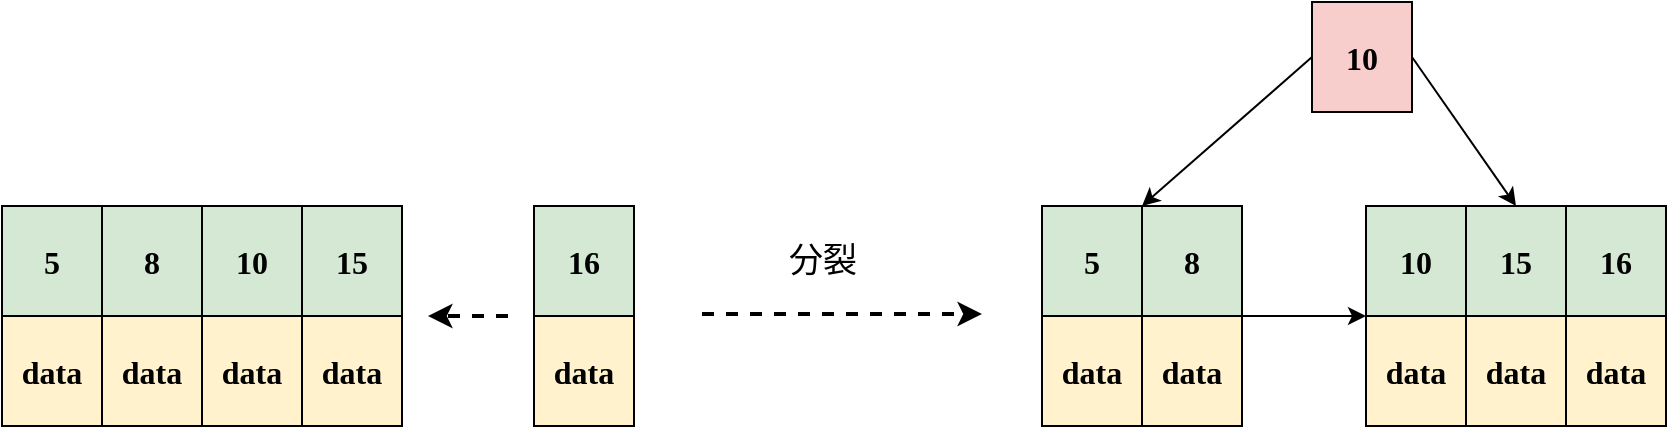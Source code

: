<mxfile version="21.2.8" type="device">
  <diagram name="Page-1" id="b2sOM6D8RpCSUO_bw3_q">
    <mxGraphModel dx="1100" dy="803" grid="1" gridSize="10" guides="1" tooltips="1" connect="1" arrows="1" fold="1" page="1" pageScale="1" pageWidth="827" pageHeight="1169" math="0" shadow="0">
      <root>
        <mxCell id="0" />
        <mxCell id="1" parent="0" />
        <mxCell id="-aIFB2C61S3mDJCukj0o-1" value="&lt;b&gt;&lt;font face=&quot;Verdana&quot; style=&quot;font-size: 16px;&quot;&gt;5&lt;/font&gt;&lt;/b&gt;" style="rounded=0;whiteSpace=wrap;html=1;fillColor=#d5e8d4;strokeColor=#000000;" parent="1" vertex="1">
          <mxGeometry x="80" y="520" width="50" height="55" as="geometry" />
        </mxCell>
        <mxCell id="-aIFB2C61S3mDJCukj0o-28" value="&lt;b&gt;&lt;font face=&quot;Verdana&quot; style=&quot;font-size: 16px;&quot;&gt;8&lt;/font&gt;&lt;/b&gt;" style="rounded=0;whiteSpace=wrap;html=1;fillColor=#d5e8d4;strokeColor=#000000;" parent="1" vertex="1">
          <mxGeometry x="130" y="520" width="50" height="55" as="geometry" />
        </mxCell>
        <mxCell id="-aIFB2C61S3mDJCukj0o-29" value="&lt;b&gt;&lt;font face=&quot;Verdana&quot; style=&quot;font-size: 16px;&quot;&gt;10&lt;/font&gt;&lt;/b&gt;" style="rounded=0;whiteSpace=wrap;html=1;fillColor=#d5e8d4;strokeColor=#000000;" parent="1" vertex="1">
          <mxGeometry x="180" y="520" width="50" height="55" as="geometry" />
        </mxCell>
        <mxCell id="-aIFB2C61S3mDJCukj0o-30" value="&lt;b&gt;&lt;font face=&quot;Verdana&quot; style=&quot;font-size: 16px;&quot;&gt;15&lt;/font&gt;&lt;/b&gt;" style="rounded=0;whiteSpace=wrap;html=1;fillColor=#d5e8d4;strokeColor=#000000;" parent="1" vertex="1">
          <mxGeometry x="230" y="520" width="50" height="55" as="geometry" />
        </mxCell>
        <mxCell id="-aIFB2C61S3mDJCukj0o-31" value="&lt;b&gt;&lt;font face=&quot;Verdana&quot; style=&quot;font-size: 16px;&quot;&gt;data&lt;/font&gt;&lt;/b&gt;" style="rounded=0;whiteSpace=wrap;html=1;fillColor=#fff2cc;strokeColor=#000000;" parent="1" vertex="1">
          <mxGeometry x="80" y="575" width="50" height="55" as="geometry" />
        </mxCell>
        <mxCell id="-aIFB2C61S3mDJCukj0o-32" value="&lt;b&gt;&lt;font face=&quot;Verdana&quot; style=&quot;font-size: 16px;&quot;&gt;data&lt;/font&gt;&lt;/b&gt;" style="rounded=0;whiteSpace=wrap;html=1;fillColor=#fff2cc;strokeColor=#000000;" parent="1" vertex="1">
          <mxGeometry x="130" y="575" width="50" height="55" as="geometry" />
        </mxCell>
        <mxCell id="-aIFB2C61S3mDJCukj0o-33" value="&lt;b&gt;&lt;font face=&quot;Verdana&quot; style=&quot;font-size: 16px;&quot;&gt;data&lt;/font&gt;&lt;/b&gt;" style="rounded=0;whiteSpace=wrap;html=1;fillColor=#fff2cc;strokeColor=#000000;" parent="1" vertex="1">
          <mxGeometry x="180" y="575" width="50" height="55" as="geometry" />
        </mxCell>
        <mxCell id="-aIFB2C61S3mDJCukj0o-34" value="&lt;b&gt;&lt;font face=&quot;Verdana&quot; style=&quot;font-size: 16px;&quot;&gt;data&lt;/font&gt;&lt;/b&gt;" style="rounded=0;whiteSpace=wrap;html=1;fillColor=#fff2cc;strokeColor=#000000;" parent="1" vertex="1">
          <mxGeometry x="230" y="575" width="50" height="55" as="geometry" />
        </mxCell>
        <mxCell id="-aIFB2C61S3mDJCukj0o-35" value="&lt;b&gt;&lt;font face=&quot;Verdana&quot; style=&quot;font-size: 16px;&quot;&gt;16&lt;/font&gt;&lt;/b&gt;" style="rounded=0;whiteSpace=wrap;html=1;fillColor=#d5e8d4;strokeColor=#000000;" parent="1" vertex="1">
          <mxGeometry x="346" y="520" width="50" height="55" as="geometry" />
        </mxCell>
        <mxCell id="-aIFB2C61S3mDJCukj0o-36" value="&lt;b&gt;&lt;font face=&quot;Verdana&quot; style=&quot;font-size: 16px;&quot;&gt;data&lt;/font&gt;&lt;/b&gt;" style="rounded=0;whiteSpace=wrap;html=1;fillColor=#fff2cc;strokeColor=#000000;" parent="1" vertex="1">
          <mxGeometry x="346" y="575" width="50" height="55" as="geometry" />
        </mxCell>
        <mxCell id="-aIFB2C61S3mDJCukj0o-37" value="" style="endArrow=classic;html=1;rounded=0;dashed=1;strokeWidth=2;" parent="1" edge="1">
          <mxGeometry width="50" height="50" relative="1" as="geometry">
            <mxPoint x="333" y="575" as="sourcePoint" />
            <mxPoint x="293" y="575" as="targetPoint" />
          </mxGeometry>
        </mxCell>
        <mxCell id="-aIFB2C61S3mDJCukj0o-38" value="&lt;b&gt;&lt;font face=&quot;Verdana&quot; style=&quot;font-size: 16px;&quot;&gt;5&lt;/font&gt;&lt;/b&gt;" style="rounded=0;whiteSpace=wrap;html=1;fillColor=#d5e8d4;strokeColor=#000000;" parent="1" vertex="1">
          <mxGeometry x="600" y="520" width="50" height="55" as="geometry" />
        </mxCell>
        <mxCell id="-aIFB2C61S3mDJCukj0o-39" value="&lt;b&gt;&lt;font face=&quot;Verdana&quot; style=&quot;font-size: 16px;&quot;&gt;8&lt;/font&gt;&lt;/b&gt;" style="rounded=0;whiteSpace=wrap;html=1;fillColor=#d5e8d4;strokeColor=#000000;" parent="1" vertex="1">
          <mxGeometry x="650" y="520" width="50" height="55" as="geometry" />
        </mxCell>
        <mxCell id="-aIFB2C61S3mDJCukj0o-40" value="&lt;b&gt;&lt;font face=&quot;Verdana&quot; style=&quot;font-size: 16px;&quot;&gt;data&lt;/font&gt;&lt;/b&gt;" style="rounded=0;whiteSpace=wrap;html=1;fillColor=#fff2cc;strokeColor=#000000;" parent="1" vertex="1">
          <mxGeometry x="600" y="575" width="50" height="55" as="geometry" />
        </mxCell>
        <mxCell id="-aIFB2C61S3mDJCukj0o-41" value="&lt;b&gt;&lt;font face=&quot;Verdana&quot; style=&quot;font-size: 16px;&quot;&gt;data&lt;/font&gt;&lt;/b&gt;" style="rounded=0;whiteSpace=wrap;html=1;fillColor=#fff2cc;strokeColor=#000000;" parent="1" vertex="1">
          <mxGeometry x="650" y="575" width="50" height="55" as="geometry" />
        </mxCell>
        <mxCell id="-aIFB2C61S3mDJCukj0o-42" value="&lt;b&gt;&lt;font face=&quot;Verdana&quot; style=&quot;font-size: 16px;&quot;&gt;10&lt;/font&gt;&lt;/b&gt;" style="rounded=0;whiteSpace=wrap;html=1;fillColor=#d5e8d4;strokeColor=#000000;" parent="1" vertex="1">
          <mxGeometry x="762" y="520" width="50" height="55" as="geometry" />
        </mxCell>
        <mxCell id="-aIFB2C61S3mDJCukj0o-43" value="&lt;b&gt;&lt;font face=&quot;Verdana&quot; style=&quot;font-size: 16px;&quot;&gt;15&lt;/font&gt;&lt;/b&gt;" style="rounded=0;whiteSpace=wrap;html=1;fillColor=#d5e8d4;strokeColor=#000000;" parent="1" vertex="1">
          <mxGeometry x="812" y="520" width="50" height="55" as="geometry" />
        </mxCell>
        <mxCell id="-aIFB2C61S3mDJCukj0o-44" value="&lt;b&gt;&lt;font face=&quot;Verdana&quot; style=&quot;font-size: 16px;&quot;&gt;data&lt;/font&gt;&lt;/b&gt;" style="rounded=0;whiteSpace=wrap;html=1;fillColor=#fff2cc;strokeColor=#000000;" parent="1" vertex="1">
          <mxGeometry x="762" y="575" width="50" height="55" as="geometry" />
        </mxCell>
        <mxCell id="-aIFB2C61S3mDJCukj0o-45" value="&lt;b&gt;&lt;font face=&quot;Verdana&quot; style=&quot;font-size: 16px;&quot;&gt;data&lt;/font&gt;&lt;/b&gt;" style="rounded=0;whiteSpace=wrap;html=1;fillColor=#fff2cc;strokeColor=#000000;" parent="1" vertex="1">
          <mxGeometry x="812" y="575" width="50" height="55" as="geometry" />
        </mxCell>
        <mxCell id="-aIFB2C61S3mDJCukj0o-46" value="&lt;b&gt;&lt;font face=&quot;Verdana&quot; style=&quot;font-size: 16px;&quot;&gt;16&lt;/font&gt;&lt;/b&gt;" style="rounded=0;whiteSpace=wrap;html=1;fillColor=#d5e8d4;strokeColor=#000000;" parent="1" vertex="1">
          <mxGeometry x="862" y="520" width="50" height="55" as="geometry" />
        </mxCell>
        <mxCell id="-aIFB2C61S3mDJCukj0o-47" value="&lt;b&gt;&lt;font face=&quot;Verdana&quot; style=&quot;font-size: 16px;&quot;&gt;data&lt;/font&gt;&lt;/b&gt;" style="rounded=0;whiteSpace=wrap;html=1;fillColor=#fff2cc;strokeColor=#000000;" parent="1" vertex="1">
          <mxGeometry x="862" y="575" width="50" height="55" as="geometry" />
        </mxCell>
        <mxCell id="-aIFB2C61S3mDJCukj0o-51" value="" style="endArrow=classic;html=1;rounded=0;exitX=1;exitY=1;exitDx=0;exitDy=0;entryX=0;entryY=0;entryDx=0;entryDy=0;" parent="1" source="-aIFB2C61S3mDJCukj0o-39" target="-aIFB2C61S3mDJCukj0o-44" edge="1">
          <mxGeometry width="50" height="50" relative="1" as="geometry">
            <mxPoint x="1070" y="370" as="sourcePoint" />
            <mxPoint x="1120" y="320" as="targetPoint" />
          </mxGeometry>
        </mxCell>
        <mxCell id="-aIFB2C61S3mDJCukj0o-52" value="&lt;b&gt;&lt;font face=&quot;Verdana&quot; style=&quot;font-size: 16px;&quot;&gt;10&lt;/font&gt;&lt;/b&gt;" style="rounded=0;whiteSpace=wrap;html=1;fillColor=#f8cecc;strokeColor=#030303;" parent="1" vertex="1">
          <mxGeometry x="735" y="418" width="50" height="55" as="geometry" />
        </mxCell>
        <mxCell id="-aIFB2C61S3mDJCukj0o-53" value="" style="endArrow=classic;html=1;rounded=0;exitX=0;exitY=0.5;exitDx=0;exitDy=0;entryX=0;entryY=0;entryDx=0;entryDy=0;" parent="1" source="-aIFB2C61S3mDJCukj0o-52" target="-aIFB2C61S3mDJCukj0o-39" edge="1">
          <mxGeometry width="50" height="50" relative="1" as="geometry">
            <mxPoint x="1070" y="370" as="sourcePoint" />
            <mxPoint x="1120" y="320" as="targetPoint" />
          </mxGeometry>
        </mxCell>
        <mxCell id="-aIFB2C61S3mDJCukj0o-54" value="" style="endArrow=classic;html=1;rounded=0;exitX=1;exitY=0.5;exitDx=0;exitDy=0;entryX=0.5;entryY=0;entryDx=0;entryDy=0;" parent="1" source="-aIFB2C61S3mDJCukj0o-52" target="-aIFB2C61S3mDJCukj0o-43" edge="1">
          <mxGeometry width="50" height="50" relative="1" as="geometry">
            <mxPoint x="1070" y="370" as="sourcePoint" />
            <mxPoint x="1120" y="320" as="targetPoint" />
          </mxGeometry>
        </mxCell>
        <mxCell id="-aIFB2C61S3mDJCukj0o-55" value="" style="endArrow=classic;html=1;rounded=0;dashed=1;strokeWidth=2;" parent="1" edge="1">
          <mxGeometry width="50" height="50" relative="1" as="geometry">
            <mxPoint x="430" y="574" as="sourcePoint" />
            <mxPoint x="570" y="574" as="targetPoint" />
          </mxGeometry>
        </mxCell>
        <mxCell id="-aIFB2C61S3mDJCukj0o-56" value="&lt;font face=&quot;Verdana&quot; style=&quot;font-size: 17px;&quot;&gt;分裂&lt;/font&gt;" style="text;html=1;align=center;verticalAlign=middle;resizable=0;points=[];autosize=1;strokeColor=none;fillColor=none;" parent="1" vertex="1">
          <mxGeometry x="460" y="532.5" width="60" height="30" as="geometry" />
        </mxCell>
      </root>
    </mxGraphModel>
  </diagram>
</mxfile>
